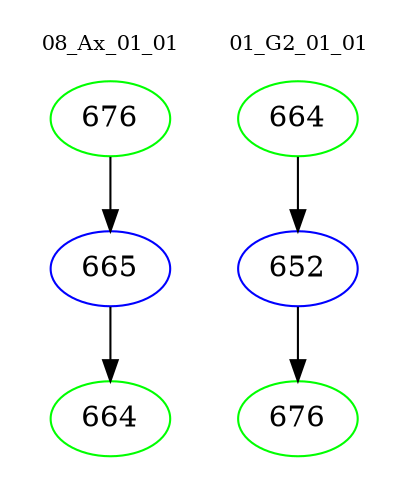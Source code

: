 digraph{
subgraph cluster_0 {
color = white
label = "08_Ax_01_01";
fontsize=10;
T0_676 [label="676", color="green"]
T0_676 -> T0_665 [color="black"]
T0_665 [label="665", color="blue"]
T0_665 -> T0_664 [color="black"]
T0_664 [label="664", color="green"]
}
subgraph cluster_1 {
color = white
label = "01_G2_01_01";
fontsize=10;
T1_664 [label="664", color="green"]
T1_664 -> T1_652 [color="black"]
T1_652 [label="652", color="blue"]
T1_652 -> T1_676 [color="black"]
T1_676 [label="676", color="green"]
}
}
